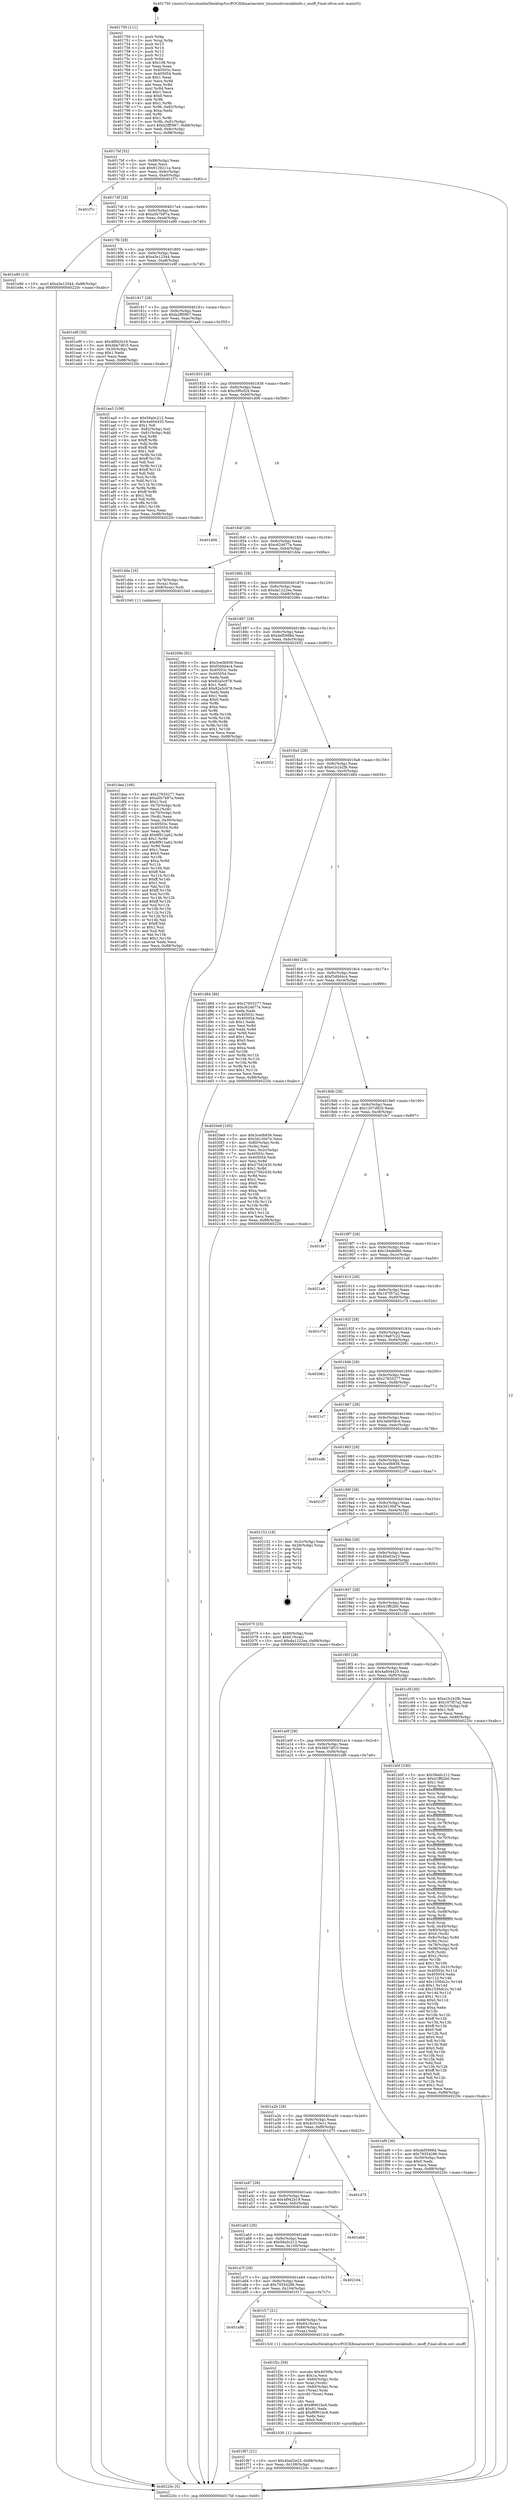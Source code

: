 digraph "0x401750" {
  label = "0x401750 (/mnt/c/Users/mathe/Desktop/tcc/POCII/binaries/extr_linuxtoolsvmslabinfo.c_onoff_Final-ollvm.out::main(0))"
  labelloc = "t"
  node[shape=record]

  Entry [label="",width=0.3,height=0.3,shape=circle,fillcolor=black,style=filled]
  "0x4017bf" [label="{
     0x4017bf [32]\l
     | [instrs]\l
     &nbsp;&nbsp;0x4017bf \<+6\>: mov -0x88(%rbp),%eax\l
     &nbsp;&nbsp;0x4017c5 \<+2\>: mov %eax,%ecx\l
     &nbsp;&nbsp;0x4017c7 \<+6\>: sub $0x9129211a,%ecx\l
     &nbsp;&nbsp;0x4017cd \<+6\>: mov %eax,-0x9c(%rbp)\l
     &nbsp;&nbsp;0x4017d3 \<+6\>: mov %ecx,-0xa0(%rbp)\l
     &nbsp;&nbsp;0x4017d9 \<+6\>: je 0000000000401f7c \<main+0x82c\>\l
  }"]
  "0x401f7c" [label="{
     0x401f7c\l
  }", style=dashed]
  "0x4017df" [label="{
     0x4017df [28]\l
     | [instrs]\l
     &nbsp;&nbsp;0x4017df \<+5\>: jmp 00000000004017e4 \<main+0x94\>\l
     &nbsp;&nbsp;0x4017e4 \<+6\>: mov -0x9c(%rbp),%eax\l
     &nbsp;&nbsp;0x4017ea \<+5\>: sub $0xa5b7b97a,%eax\l
     &nbsp;&nbsp;0x4017ef \<+6\>: mov %eax,-0xa4(%rbp)\l
     &nbsp;&nbsp;0x4017f5 \<+6\>: je 0000000000401e90 \<main+0x740\>\l
  }"]
  Exit [label="",width=0.3,height=0.3,shape=circle,fillcolor=black,style=filled,peripheries=2]
  "0x401e90" [label="{
     0x401e90 [15]\l
     | [instrs]\l
     &nbsp;&nbsp;0x401e90 \<+10\>: movl $0xa5e12544,-0x88(%rbp)\l
     &nbsp;&nbsp;0x401e9a \<+5\>: jmp 000000000040220c \<main+0xabc\>\l
  }"]
  "0x4017fb" [label="{
     0x4017fb [28]\l
     | [instrs]\l
     &nbsp;&nbsp;0x4017fb \<+5\>: jmp 0000000000401800 \<main+0xb0\>\l
     &nbsp;&nbsp;0x401800 \<+6\>: mov -0x9c(%rbp),%eax\l
     &nbsp;&nbsp;0x401806 \<+5\>: sub $0xa5e12544,%eax\l
     &nbsp;&nbsp;0x40180b \<+6\>: mov %eax,-0xa8(%rbp)\l
     &nbsp;&nbsp;0x401811 \<+6\>: je 0000000000401e9f \<main+0x74f\>\l
  }"]
  "0x401f67" [label="{
     0x401f67 [21]\l
     | [instrs]\l
     &nbsp;&nbsp;0x401f67 \<+10\>: movl $0x40a02e23,-0x88(%rbp)\l
     &nbsp;&nbsp;0x401f71 \<+6\>: mov %eax,-0x108(%rbp)\l
     &nbsp;&nbsp;0x401f77 \<+5\>: jmp 000000000040220c \<main+0xabc\>\l
  }"]
  "0x401e9f" [label="{
     0x401e9f [30]\l
     | [instrs]\l
     &nbsp;&nbsp;0x401e9f \<+5\>: mov $0x4f942b19,%eax\l
     &nbsp;&nbsp;0x401ea4 \<+5\>: mov $0x4bb7df10,%ecx\l
     &nbsp;&nbsp;0x401ea9 \<+3\>: mov -0x30(%rbp),%edx\l
     &nbsp;&nbsp;0x401eac \<+3\>: cmp $0x1,%edx\l
     &nbsp;&nbsp;0x401eaf \<+3\>: cmovl %ecx,%eax\l
     &nbsp;&nbsp;0x401eb2 \<+6\>: mov %eax,-0x88(%rbp)\l
     &nbsp;&nbsp;0x401eb8 \<+5\>: jmp 000000000040220c \<main+0xabc\>\l
  }"]
  "0x401817" [label="{
     0x401817 [28]\l
     | [instrs]\l
     &nbsp;&nbsp;0x401817 \<+5\>: jmp 000000000040181c \<main+0xcc\>\l
     &nbsp;&nbsp;0x40181c \<+6\>: mov -0x9c(%rbp),%eax\l
     &nbsp;&nbsp;0x401822 \<+5\>: sub $0xb2ff5967,%eax\l
     &nbsp;&nbsp;0x401827 \<+6\>: mov %eax,-0xac(%rbp)\l
     &nbsp;&nbsp;0x40182d \<+6\>: je 0000000000401aa5 \<main+0x355\>\l
  }"]
  "0x401f2c" [label="{
     0x401f2c [59]\l
     | [instrs]\l
     &nbsp;&nbsp;0x401f2c \<+10\>: movabs $0x4030fa,%rdi\l
     &nbsp;&nbsp;0x401f36 \<+5\>: mov $0x1a,%ecx\l
     &nbsp;&nbsp;0x401f3b \<+4\>: mov -0x60(%rbp),%rdx\l
     &nbsp;&nbsp;0x401f3f \<+3\>: mov %rax,(%rdx)\l
     &nbsp;&nbsp;0x401f42 \<+4\>: mov -0x60(%rbp),%rax\l
     &nbsp;&nbsp;0x401f46 \<+3\>: mov (%rax),%rax\l
     &nbsp;&nbsp;0x401f49 \<+3\>: movsbl (%rax),%eax\l
     &nbsp;&nbsp;0x401f4c \<+1\>: cltd\l
     &nbsp;&nbsp;0x401f4d \<+2\>: idiv %ecx\l
     &nbsp;&nbsp;0x401f4f \<+6\>: sub $0xf8901bc6,%edx\l
     &nbsp;&nbsp;0x401f55 \<+3\>: add $0x61,%edx\l
     &nbsp;&nbsp;0x401f58 \<+6\>: add $0xf8901bc6,%edx\l
     &nbsp;&nbsp;0x401f5e \<+2\>: mov %edx,%esi\l
     &nbsp;&nbsp;0x401f60 \<+2\>: mov $0x0,%al\l
     &nbsp;&nbsp;0x401f62 \<+5\>: call 0000000000401030 \<printf@plt\>\l
     | [calls]\l
     &nbsp;&nbsp;0x401030 \{1\} (unknown)\l
  }"]
  "0x401aa5" [label="{
     0x401aa5 [106]\l
     | [instrs]\l
     &nbsp;&nbsp;0x401aa5 \<+5\>: mov $0x58a0c212,%eax\l
     &nbsp;&nbsp;0x401aaa \<+5\>: mov $0x4a604420,%ecx\l
     &nbsp;&nbsp;0x401aaf \<+2\>: mov $0x1,%dl\l
     &nbsp;&nbsp;0x401ab1 \<+7\>: mov -0x82(%rbp),%sil\l
     &nbsp;&nbsp;0x401ab8 \<+7\>: mov -0x81(%rbp),%dil\l
     &nbsp;&nbsp;0x401abf \<+3\>: mov %sil,%r8b\l
     &nbsp;&nbsp;0x401ac2 \<+4\>: xor $0xff,%r8b\l
     &nbsp;&nbsp;0x401ac6 \<+3\>: mov %dil,%r9b\l
     &nbsp;&nbsp;0x401ac9 \<+4\>: xor $0xff,%r9b\l
     &nbsp;&nbsp;0x401acd \<+3\>: xor $0x1,%dl\l
     &nbsp;&nbsp;0x401ad0 \<+3\>: mov %r8b,%r10b\l
     &nbsp;&nbsp;0x401ad3 \<+4\>: and $0xff,%r10b\l
     &nbsp;&nbsp;0x401ad7 \<+3\>: and %dl,%sil\l
     &nbsp;&nbsp;0x401ada \<+3\>: mov %r9b,%r11b\l
     &nbsp;&nbsp;0x401add \<+4\>: and $0xff,%r11b\l
     &nbsp;&nbsp;0x401ae1 \<+3\>: and %dl,%dil\l
     &nbsp;&nbsp;0x401ae4 \<+3\>: or %sil,%r10b\l
     &nbsp;&nbsp;0x401ae7 \<+3\>: or %dil,%r11b\l
     &nbsp;&nbsp;0x401aea \<+3\>: xor %r11b,%r10b\l
     &nbsp;&nbsp;0x401aed \<+3\>: or %r9b,%r8b\l
     &nbsp;&nbsp;0x401af0 \<+4\>: xor $0xff,%r8b\l
     &nbsp;&nbsp;0x401af4 \<+3\>: or $0x1,%dl\l
     &nbsp;&nbsp;0x401af7 \<+3\>: and %dl,%r8b\l
     &nbsp;&nbsp;0x401afa \<+3\>: or %r8b,%r10b\l
     &nbsp;&nbsp;0x401afd \<+4\>: test $0x1,%r10b\l
     &nbsp;&nbsp;0x401b01 \<+3\>: cmovne %ecx,%eax\l
     &nbsp;&nbsp;0x401b04 \<+6\>: mov %eax,-0x88(%rbp)\l
     &nbsp;&nbsp;0x401b0a \<+5\>: jmp 000000000040220c \<main+0xabc\>\l
  }"]
  "0x401833" [label="{
     0x401833 [28]\l
     | [instrs]\l
     &nbsp;&nbsp;0x401833 \<+5\>: jmp 0000000000401838 \<main+0xe8\>\l
     &nbsp;&nbsp;0x401838 \<+6\>: mov -0x9c(%rbp),%eax\l
     &nbsp;&nbsp;0x40183e \<+5\>: sub $0xc0f0cf24,%eax\l
     &nbsp;&nbsp;0x401843 \<+6\>: mov %eax,-0xb0(%rbp)\l
     &nbsp;&nbsp;0x401849 \<+6\>: je 0000000000401d06 \<main+0x5b6\>\l
  }"]
  "0x40220c" [label="{
     0x40220c [5]\l
     | [instrs]\l
     &nbsp;&nbsp;0x40220c \<+5\>: jmp 00000000004017bf \<main+0x6f\>\l
  }"]
  "0x401750" [label="{
     0x401750 [111]\l
     | [instrs]\l
     &nbsp;&nbsp;0x401750 \<+1\>: push %rbp\l
     &nbsp;&nbsp;0x401751 \<+3\>: mov %rsp,%rbp\l
     &nbsp;&nbsp;0x401754 \<+2\>: push %r15\l
     &nbsp;&nbsp;0x401756 \<+2\>: push %r14\l
     &nbsp;&nbsp;0x401758 \<+2\>: push %r13\l
     &nbsp;&nbsp;0x40175a \<+2\>: push %r12\l
     &nbsp;&nbsp;0x40175c \<+1\>: push %rbx\l
     &nbsp;&nbsp;0x40175d \<+7\>: sub $0x108,%rsp\l
     &nbsp;&nbsp;0x401764 \<+2\>: xor %eax,%eax\l
     &nbsp;&nbsp;0x401766 \<+7\>: mov 0x40503c,%ecx\l
     &nbsp;&nbsp;0x40176d \<+7\>: mov 0x405054,%edx\l
     &nbsp;&nbsp;0x401774 \<+3\>: sub $0x1,%eax\l
     &nbsp;&nbsp;0x401777 \<+3\>: mov %ecx,%r8d\l
     &nbsp;&nbsp;0x40177a \<+3\>: add %eax,%r8d\l
     &nbsp;&nbsp;0x40177d \<+4\>: imul %r8d,%ecx\l
     &nbsp;&nbsp;0x401781 \<+3\>: and $0x1,%ecx\l
     &nbsp;&nbsp;0x401784 \<+3\>: cmp $0x0,%ecx\l
     &nbsp;&nbsp;0x401787 \<+4\>: sete %r9b\l
     &nbsp;&nbsp;0x40178b \<+4\>: and $0x1,%r9b\l
     &nbsp;&nbsp;0x40178f \<+7\>: mov %r9b,-0x82(%rbp)\l
     &nbsp;&nbsp;0x401796 \<+3\>: cmp $0xa,%edx\l
     &nbsp;&nbsp;0x401799 \<+4\>: setl %r9b\l
     &nbsp;&nbsp;0x40179d \<+4\>: and $0x1,%r9b\l
     &nbsp;&nbsp;0x4017a1 \<+7\>: mov %r9b,-0x81(%rbp)\l
     &nbsp;&nbsp;0x4017a8 \<+10\>: movl $0xb2ff5967,-0x88(%rbp)\l
     &nbsp;&nbsp;0x4017b2 \<+6\>: mov %edi,-0x8c(%rbp)\l
     &nbsp;&nbsp;0x4017b8 \<+7\>: mov %rsi,-0x98(%rbp)\l
  }"]
  "0x401a9b" [label="{
     0x401a9b\l
  }", style=dashed]
  "0x401d06" [label="{
     0x401d06\l
  }", style=dashed]
  "0x40184f" [label="{
     0x40184f [28]\l
     | [instrs]\l
     &nbsp;&nbsp;0x40184f \<+5\>: jmp 0000000000401854 \<main+0x104\>\l
     &nbsp;&nbsp;0x401854 \<+6\>: mov -0x9c(%rbp),%eax\l
     &nbsp;&nbsp;0x40185a \<+5\>: sub $0xc624677e,%eax\l
     &nbsp;&nbsp;0x40185f \<+6\>: mov %eax,-0xb4(%rbp)\l
     &nbsp;&nbsp;0x401865 \<+6\>: je 0000000000401dda \<main+0x68a\>\l
  }"]
  "0x401f17" [label="{
     0x401f17 [21]\l
     | [instrs]\l
     &nbsp;&nbsp;0x401f17 \<+4\>: mov -0x68(%rbp),%rax\l
     &nbsp;&nbsp;0x401f1b \<+6\>: movl $0x64,(%rax)\l
     &nbsp;&nbsp;0x401f21 \<+4\>: mov -0x68(%rbp),%rax\l
     &nbsp;&nbsp;0x401f25 \<+2\>: mov (%rax),%edi\l
     &nbsp;&nbsp;0x401f27 \<+5\>: call 00000000004013c0 \<onoff\>\l
     | [calls]\l
     &nbsp;&nbsp;0x4013c0 \{1\} (/mnt/c/Users/mathe/Desktop/tcc/POCII/binaries/extr_linuxtoolsvmslabinfo.c_onoff_Final-ollvm.out::onoff)\l
  }"]
  "0x401dda" [label="{
     0x401dda [16]\l
     | [instrs]\l
     &nbsp;&nbsp;0x401dda \<+4\>: mov -0x78(%rbp),%rax\l
     &nbsp;&nbsp;0x401dde \<+3\>: mov (%rax),%rax\l
     &nbsp;&nbsp;0x401de1 \<+4\>: mov 0x8(%rax),%rdi\l
     &nbsp;&nbsp;0x401de5 \<+5\>: call 0000000000401040 \<atoi@plt\>\l
     | [calls]\l
     &nbsp;&nbsp;0x401040 \{1\} (unknown)\l
  }"]
  "0x40186b" [label="{
     0x40186b [28]\l
     | [instrs]\l
     &nbsp;&nbsp;0x40186b \<+5\>: jmp 0000000000401870 \<main+0x120\>\l
     &nbsp;&nbsp;0x401870 \<+6\>: mov -0x9c(%rbp),%eax\l
     &nbsp;&nbsp;0x401876 \<+5\>: sub $0xda1222ea,%eax\l
     &nbsp;&nbsp;0x40187b \<+6\>: mov %eax,-0xb8(%rbp)\l
     &nbsp;&nbsp;0x401881 \<+6\>: je 000000000040208e \<main+0x93e\>\l
  }"]
  "0x401a7f" [label="{
     0x401a7f [28]\l
     | [instrs]\l
     &nbsp;&nbsp;0x401a7f \<+5\>: jmp 0000000000401a84 \<main+0x334\>\l
     &nbsp;&nbsp;0x401a84 \<+6\>: mov -0x9c(%rbp),%eax\l
     &nbsp;&nbsp;0x401a8a \<+5\>: sub $0x79354286,%eax\l
     &nbsp;&nbsp;0x401a8f \<+6\>: mov %eax,-0x104(%rbp)\l
     &nbsp;&nbsp;0x401a95 \<+6\>: je 0000000000401f17 \<main+0x7c7\>\l
  }"]
  "0x40208e" [label="{
     0x40208e [91]\l
     | [instrs]\l
     &nbsp;&nbsp;0x40208e \<+5\>: mov $0x3ce0b936,%eax\l
     &nbsp;&nbsp;0x402093 \<+5\>: mov $0xf3d0d4c4,%ecx\l
     &nbsp;&nbsp;0x402098 \<+7\>: mov 0x40503c,%edx\l
     &nbsp;&nbsp;0x40209f \<+7\>: mov 0x405054,%esi\l
     &nbsp;&nbsp;0x4020a6 \<+2\>: mov %edx,%edi\l
     &nbsp;&nbsp;0x4020a8 \<+6\>: sub $0x82a5c978,%edi\l
     &nbsp;&nbsp;0x4020ae \<+3\>: sub $0x1,%edi\l
     &nbsp;&nbsp;0x4020b1 \<+6\>: add $0x82a5c978,%edi\l
     &nbsp;&nbsp;0x4020b7 \<+3\>: imul %edi,%edx\l
     &nbsp;&nbsp;0x4020ba \<+3\>: and $0x1,%edx\l
     &nbsp;&nbsp;0x4020bd \<+3\>: cmp $0x0,%edx\l
     &nbsp;&nbsp;0x4020c0 \<+4\>: sete %r8b\l
     &nbsp;&nbsp;0x4020c4 \<+3\>: cmp $0xa,%esi\l
     &nbsp;&nbsp;0x4020c7 \<+4\>: setl %r9b\l
     &nbsp;&nbsp;0x4020cb \<+3\>: mov %r8b,%r10b\l
     &nbsp;&nbsp;0x4020ce \<+3\>: and %r9b,%r10b\l
     &nbsp;&nbsp;0x4020d1 \<+3\>: xor %r9b,%r8b\l
     &nbsp;&nbsp;0x4020d4 \<+3\>: or %r8b,%r10b\l
     &nbsp;&nbsp;0x4020d7 \<+4\>: test $0x1,%r10b\l
     &nbsp;&nbsp;0x4020db \<+3\>: cmovne %ecx,%eax\l
     &nbsp;&nbsp;0x4020de \<+6\>: mov %eax,-0x88(%rbp)\l
     &nbsp;&nbsp;0x4020e4 \<+5\>: jmp 000000000040220c \<main+0xabc\>\l
  }"]
  "0x401887" [label="{
     0x401887 [28]\l
     | [instrs]\l
     &nbsp;&nbsp;0x401887 \<+5\>: jmp 000000000040188c \<main+0x13c\>\l
     &nbsp;&nbsp;0x40188c \<+6\>: mov -0x9c(%rbp),%eax\l
     &nbsp;&nbsp;0x401892 \<+5\>: sub $0xdef5988d,%eax\l
     &nbsp;&nbsp;0x401897 \<+6\>: mov %eax,-0xbc(%rbp)\l
     &nbsp;&nbsp;0x40189d \<+6\>: je 0000000000402052 \<main+0x902\>\l
  }"]
  "0x402164" [label="{
     0x402164\l
  }", style=dashed]
  "0x402052" [label="{
     0x402052\l
  }", style=dashed]
  "0x4018a3" [label="{
     0x4018a3 [28]\l
     | [instrs]\l
     &nbsp;&nbsp;0x4018a3 \<+5\>: jmp 00000000004018a8 \<main+0x158\>\l
     &nbsp;&nbsp;0x4018a8 \<+6\>: mov -0x9c(%rbp),%eax\l
     &nbsp;&nbsp;0x4018ae \<+5\>: sub $0xe1b1b2fb,%eax\l
     &nbsp;&nbsp;0x4018b3 \<+6\>: mov %eax,-0xc0(%rbp)\l
     &nbsp;&nbsp;0x4018b9 \<+6\>: je 0000000000401d84 \<main+0x634\>\l
  }"]
  "0x401a63" [label="{
     0x401a63 [28]\l
     | [instrs]\l
     &nbsp;&nbsp;0x401a63 \<+5\>: jmp 0000000000401a68 \<main+0x318\>\l
     &nbsp;&nbsp;0x401a68 \<+6\>: mov -0x9c(%rbp),%eax\l
     &nbsp;&nbsp;0x401a6e \<+5\>: sub $0x58a0c212,%eax\l
     &nbsp;&nbsp;0x401a73 \<+6\>: mov %eax,-0x100(%rbp)\l
     &nbsp;&nbsp;0x401a79 \<+6\>: je 0000000000402164 \<main+0xa14\>\l
  }"]
  "0x401d84" [label="{
     0x401d84 [86]\l
     | [instrs]\l
     &nbsp;&nbsp;0x401d84 \<+5\>: mov $0x27655277,%eax\l
     &nbsp;&nbsp;0x401d89 \<+5\>: mov $0xc624677e,%ecx\l
     &nbsp;&nbsp;0x401d8e \<+2\>: xor %edx,%edx\l
     &nbsp;&nbsp;0x401d90 \<+7\>: mov 0x40503c,%esi\l
     &nbsp;&nbsp;0x401d97 \<+7\>: mov 0x405054,%edi\l
     &nbsp;&nbsp;0x401d9e \<+3\>: sub $0x1,%edx\l
     &nbsp;&nbsp;0x401da1 \<+3\>: mov %esi,%r8d\l
     &nbsp;&nbsp;0x401da4 \<+3\>: add %edx,%r8d\l
     &nbsp;&nbsp;0x401da7 \<+4\>: imul %r8d,%esi\l
     &nbsp;&nbsp;0x401dab \<+3\>: and $0x1,%esi\l
     &nbsp;&nbsp;0x401dae \<+3\>: cmp $0x0,%esi\l
     &nbsp;&nbsp;0x401db1 \<+4\>: sete %r9b\l
     &nbsp;&nbsp;0x401db5 \<+3\>: cmp $0xa,%edi\l
     &nbsp;&nbsp;0x401db8 \<+4\>: setl %r10b\l
     &nbsp;&nbsp;0x401dbc \<+3\>: mov %r9b,%r11b\l
     &nbsp;&nbsp;0x401dbf \<+3\>: and %r10b,%r11b\l
     &nbsp;&nbsp;0x401dc2 \<+3\>: xor %r10b,%r9b\l
     &nbsp;&nbsp;0x401dc5 \<+3\>: or %r9b,%r11b\l
     &nbsp;&nbsp;0x401dc8 \<+4\>: test $0x1,%r11b\l
     &nbsp;&nbsp;0x401dcc \<+3\>: cmovne %ecx,%eax\l
     &nbsp;&nbsp;0x401dcf \<+6\>: mov %eax,-0x88(%rbp)\l
     &nbsp;&nbsp;0x401dd5 \<+5\>: jmp 000000000040220c \<main+0xabc\>\l
  }"]
  "0x4018bf" [label="{
     0x4018bf [28]\l
     | [instrs]\l
     &nbsp;&nbsp;0x4018bf \<+5\>: jmp 00000000004018c4 \<main+0x174\>\l
     &nbsp;&nbsp;0x4018c4 \<+6\>: mov -0x9c(%rbp),%eax\l
     &nbsp;&nbsp;0x4018ca \<+5\>: sub $0xf3d0d4c4,%eax\l
     &nbsp;&nbsp;0x4018cf \<+6\>: mov %eax,-0xc4(%rbp)\l
     &nbsp;&nbsp;0x4018d5 \<+6\>: je 00000000004020e9 \<main+0x999\>\l
  }"]
  "0x401ebd" [label="{
     0x401ebd\l
  }", style=dashed]
  "0x4020e9" [label="{
     0x4020e9 [105]\l
     | [instrs]\l
     &nbsp;&nbsp;0x4020e9 \<+5\>: mov $0x3ce0b936,%eax\l
     &nbsp;&nbsp;0x4020ee \<+5\>: mov $0x3d130d7e,%ecx\l
     &nbsp;&nbsp;0x4020f3 \<+4\>: mov -0x80(%rbp),%rdx\l
     &nbsp;&nbsp;0x4020f7 \<+2\>: mov (%rdx),%esi\l
     &nbsp;&nbsp;0x4020f9 \<+3\>: mov %esi,-0x2c(%rbp)\l
     &nbsp;&nbsp;0x4020fc \<+7\>: mov 0x40503c,%esi\l
     &nbsp;&nbsp;0x402103 \<+7\>: mov 0x405054,%edi\l
     &nbsp;&nbsp;0x40210a \<+3\>: mov %esi,%r8d\l
     &nbsp;&nbsp;0x40210d \<+7\>: add $0x27562430,%r8d\l
     &nbsp;&nbsp;0x402114 \<+4\>: sub $0x1,%r8d\l
     &nbsp;&nbsp;0x402118 \<+7\>: sub $0x27562430,%r8d\l
     &nbsp;&nbsp;0x40211f \<+4\>: imul %r8d,%esi\l
     &nbsp;&nbsp;0x402123 \<+3\>: and $0x1,%esi\l
     &nbsp;&nbsp;0x402126 \<+3\>: cmp $0x0,%esi\l
     &nbsp;&nbsp;0x402129 \<+4\>: sete %r9b\l
     &nbsp;&nbsp;0x40212d \<+3\>: cmp $0xa,%edi\l
     &nbsp;&nbsp;0x402130 \<+4\>: setl %r10b\l
     &nbsp;&nbsp;0x402134 \<+3\>: mov %r9b,%r11b\l
     &nbsp;&nbsp;0x402137 \<+3\>: and %r10b,%r11b\l
     &nbsp;&nbsp;0x40213a \<+3\>: xor %r10b,%r9b\l
     &nbsp;&nbsp;0x40213d \<+3\>: or %r9b,%r11b\l
     &nbsp;&nbsp;0x402140 \<+4\>: test $0x1,%r11b\l
     &nbsp;&nbsp;0x402144 \<+3\>: cmovne %ecx,%eax\l
     &nbsp;&nbsp;0x402147 \<+6\>: mov %eax,-0x88(%rbp)\l
     &nbsp;&nbsp;0x40214d \<+5\>: jmp 000000000040220c \<main+0xabc\>\l
  }"]
  "0x4018db" [label="{
     0x4018db [28]\l
     | [instrs]\l
     &nbsp;&nbsp;0x4018db \<+5\>: jmp 00000000004018e0 \<main+0x190\>\l
     &nbsp;&nbsp;0x4018e0 \<+6\>: mov -0x9c(%rbp),%eax\l
     &nbsp;&nbsp;0x4018e6 \<+5\>: sub $0x1207d920,%eax\l
     &nbsp;&nbsp;0x4018eb \<+6\>: mov %eax,-0xc8(%rbp)\l
     &nbsp;&nbsp;0x4018f1 \<+6\>: je 0000000000401fe7 \<main+0x897\>\l
  }"]
  "0x401a47" [label="{
     0x401a47 [28]\l
     | [instrs]\l
     &nbsp;&nbsp;0x401a47 \<+5\>: jmp 0000000000401a4c \<main+0x2fc\>\l
     &nbsp;&nbsp;0x401a4c \<+6\>: mov -0x9c(%rbp),%eax\l
     &nbsp;&nbsp;0x401a52 \<+5\>: sub $0x4f942b19,%eax\l
     &nbsp;&nbsp;0x401a57 \<+6\>: mov %eax,-0xfc(%rbp)\l
     &nbsp;&nbsp;0x401a5d \<+6\>: je 0000000000401ebd \<main+0x76d\>\l
  }"]
  "0x401fe7" [label="{
     0x401fe7\l
  }", style=dashed]
  "0x4018f7" [label="{
     0x4018f7 [28]\l
     | [instrs]\l
     &nbsp;&nbsp;0x4018f7 \<+5\>: jmp 00000000004018fc \<main+0x1ac\>\l
     &nbsp;&nbsp;0x4018fc \<+6\>: mov -0x9c(%rbp),%eax\l
     &nbsp;&nbsp;0x401902 \<+5\>: sub $0x164ded80,%eax\l
     &nbsp;&nbsp;0x401907 \<+6\>: mov %eax,-0xcc(%rbp)\l
     &nbsp;&nbsp;0x40190d \<+6\>: je 00000000004021a9 \<main+0xa59\>\l
  }"]
  "0x401d75" [label="{
     0x401d75\l
  }", style=dashed]
  "0x4021a9" [label="{
     0x4021a9\l
  }", style=dashed]
  "0x401913" [label="{
     0x401913 [28]\l
     | [instrs]\l
     &nbsp;&nbsp;0x401913 \<+5\>: jmp 0000000000401918 \<main+0x1c8\>\l
     &nbsp;&nbsp;0x401918 \<+6\>: mov -0x9c(%rbp),%eax\l
     &nbsp;&nbsp;0x40191e \<+5\>: sub $0x167f57a2,%eax\l
     &nbsp;&nbsp;0x401923 \<+6\>: mov %eax,-0xd0(%rbp)\l
     &nbsp;&nbsp;0x401929 \<+6\>: je 0000000000401c7d \<main+0x52d\>\l
  }"]
  "0x401a2b" [label="{
     0x401a2b [28]\l
     | [instrs]\l
     &nbsp;&nbsp;0x401a2b \<+5\>: jmp 0000000000401a30 \<main+0x2e0\>\l
     &nbsp;&nbsp;0x401a30 \<+6\>: mov -0x9c(%rbp),%eax\l
     &nbsp;&nbsp;0x401a36 \<+5\>: sub $0x4c010e1c,%eax\l
     &nbsp;&nbsp;0x401a3b \<+6\>: mov %eax,-0xf8(%rbp)\l
     &nbsp;&nbsp;0x401a41 \<+6\>: je 0000000000401d75 \<main+0x625\>\l
  }"]
  "0x401c7d" [label="{
     0x401c7d\l
  }", style=dashed]
  "0x40192f" [label="{
     0x40192f [28]\l
     | [instrs]\l
     &nbsp;&nbsp;0x40192f \<+5\>: jmp 0000000000401934 \<main+0x1e4\>\l
     &nbsp;&nbsp;0x401934 \<+6\>: mov -0x9c(%rbp),%eax\l
     &nbsp;&nbsp;0x40193a \<+5\>: sub $0x19a87c22,%eax\l
     &nbsp;&nbsp;0x40193f \<+6\>: mov %eax,-0xd4(%rbp)\l
     &nbsp;&nbsp;0x401945 \<+6\>: je 0000000000402061 \<main+0x911\>\l
  }"]
  "0x401ef9" [label="{
     0x401ef9 [30]\l
     | [instrs]\l
     &nbsp;&nbsp;0x401ef9 \<+5\>: mov $0xdef5988d,%eax\l
     &nbsp;&nbsp;0x401efe \<+5\>: mov $0x79354286,%ecx\l
     &nbsp;&nbsp;0x401f03 \<+3\>: mov -0x30(%rbp),%edx\l
     &nbsp;&nbsp;0x401f06 \<+3\>: cmp $0x0,%edx\l
     &nbsp;&nbsp;0x401f09 \<+3\>: cmove %ecx,%eax\l
     &nbsp;&nbsp;0x401f0c \<+6\>: mov %eax,-0x88(%rbp)\l
     &nbsp;&nbsp;0x401f12 \<+5\>: jmp 000000000040220c \<main+0xabc\>\l
  }"]
  "0x402061" [label="{
     0x402061\l
  }", style=dashed]
  "0x40194b" [label="{
     0x40194b [28]\l
     | [instrs]\l
     &nbsp;&nbsp;0x40194b \<+5\>: jmp 0000000000401950 \<main+0x200\>\l
     &nbsp;&nbsp;0x401950 \<+6\>: mov -0x9c(%rbp),%eax\l
     &nbsp;&nbsp;0x401956 \<+5\>: sub $0x27655277,%eax\l
     &nbsp;&nbsp;0x40195b \<+6\>: mov %eax,-0xd8(%rbp)\l
     &nbsp;&nbsp;0x401961 \<+6\>: je 00000000004021c7 \<main+0xa77\>\l
  }"]
  "0x401dea" [label="{
     0x401dea [166]\l
     | [instrs]\l
     &nbsp;&nbsp;0x401dea \<+5\>: mov $0x27655277,%ecx\l
     &nbsp;&nbsp;0x401def \<+5\>: mov $0xa5b7b97a,%edx\l
     &nbsp;&nbsp;0x401df4 \<+3\>: mov $0x1,%sil\l
     &nbsp;&nbsp;0x401df7 \<+4\>: mov -0x70(%rbp),%rdi\l
     &nbsp;&nbsp;0x401dfb \<+2\>: mov %eax,(%rdi)\l
     &nbsp;&nbsp;0x401dfd \<+4\>: mov -0x70(%rbp),%rdi\l
     &nbsp;&nbsp;0x401e01 \<+2\>: mov (%rdi),%eax\l
     &nbsp;&nbsp;0x401e03 \<+3\>: mov %eax,-0x30(%rbp)\l
     &nbsp;&nbsp;0x401e06 \<+7\>: mov 0x40503c,%eax\l
     &nbsp;&nbsp;0x401e0d \<+8\>: mov 0x405054,%r8d\l
     &nbsp;&nbsp;0x401e15 \<+3\>: mov %eax,%r9d\l
     &nbsp;&nbsp;0x401e18 \<+7\>: add $0x8f912a62,%r9d\l
     &nbsp;&nbsp;0x401e1f \<+4\>: sub $0x1,%r9d\l
     &nbsp;&nbsp;0x401e23 \<+7\>: sub $0x8f912a62,%r9d\l
     &nbsp;&nbsp;0x401e2a \<+4\>: imul %r9d,%eax\l
     &nbsp;&nbsp;0x401e2e \<+3\>: and $0x1,%eax\l
     &nbsp;&nbsp;0x401e31 \<+3\>: cmp $0x0,%eax\l
     &nbsp;&nbsp;0x401e34 \<+4\>: sete %r10b\l
     &nbsp;&nbsp;0x401e38 \<+4\>: cmp $0xa,%r8d\l
     &nbsp;&nbsp;0x401e3c \<+4\>: setl %r11b\l
     &nbsp;&nbsp;0x401e40 \<+3\>: mov %r10b,%bl\l
     &nbsp;&nbsp;0x401e43 \<+3\>: xor $0xff,%bl\l
     &nbsp;&nbsp;0x401e46 \<+3\>: mov %r11b,%r14b\l
     &nbsp;&nbsp;0x401e49 \<+4\>: xor $0xff,%r14b\l
     &nbsp;&nbsp;0x401e4d \<+4\>: xor $0x1,%sil\l
     &nbsp;&nbsp;0x401e51 \<+3\>: mov %bl,%r15b\l
     &nbsp;&nbsp;0x401e54 \<+4\>: and $0xff,%r15b\l
     &nbsp;&nbsp;0x401e58 \<+3\>: and %sil,%r10b\l
     &nbsp;&nbsp;0x401e5b \<+3\>: mov %r14b,%r12b\l
     &nbsp;&nbsp;0x401e5e \<+4\>: and $0xff,%r12b\l
     &nbsp;&nbsp;0x401e62 \<+3\>: and %sil,%r11b\l
     &nbsp;&nbsp;0x401e65 \<+3\>: or %r10b,%r15b\l
     &nbsp;&nbsp;0x401e68 \<+3\>: or %r11b,%r12b\l
     &nbsp;&nbsp;0x401e6b \<+3\>: xor %r12b,%r15b\l
     &nbsp;&nbsp;0x401e6e \<+3\>: or %r14b,%bl\l
     &nbsp;&nbsp;0x401e71 \<+3\>: xor $0xff,%bl\l
     &nbsp;&nbsp;0x401e74 \<+4\>: or $0x1,%sil\l
     &nbsp;&nbsp;0x401e78 \<+3\>: and %sil,%bl\l
     &nbsp;&nbsp;0x401e7b \<+3\>: or %bl,%r15b\l
     &nbsp;&nbsp;0x401e7e \<+4\>: test $0x1,%r15b\l
     &nbsp;&nbsp;0x401e82 \<+3\>: cmovne %edx,%ecx\l
     &nbsp;&nbsp;0x401e85 \<+6\>: mov %ecx,-0x88(%rbp)\l
     &nbsp;&nbsp;0x401e8b \<+5\>: jmp 000000000040220c \<main+0xabc\>\l
  }"]
  "0x4021c7" [label="{
     0x4021c7\l
  }", style=dashed]
  "0x401967" [label="{
     0x401967 [28]\l
     | [instrs]\l
     &nbsp;&nbsp;0x401967 \<+5\>: jmp 000000000040196c \<main+0x21c\>\l
     &nbsp;&nbsp;0x40196c \<+6\>: mov -0x9c(%rbp),%eax\l
     &nbsp;&nbsp;0x401972 \<+5\>: sub $0x3a6658cd,%eax\l
     &nbsp;&nbsp;0x401977 \<+6\>: mov %eax,-0xdc(%rbp)\l
     &nbsp;&nbsp;0x40197d \<+6\>: je 0000000000401edb \<main+0x78b\>\l
  }"]
  "0x401a0f" [label="{
     0x401a0f [28]\l
     | [instrs]\l
     &nbsp;&nbsp;0x401a0f \<+5\>: jmp 0000000000401a14 \<main+0x2c4\>\l
     &nbsp;&nbsp;0x401a14 \<+6\>: mov -0x9c(%rbp),%eax\l
     &nbsp;&nbsp;0x401a1a \<+5\>: sub $0x4bb7df10,%eax\l
     &nbsp;&nbsp;0x401a1f \<+6\>: mov %eax,-0xf4(%rbp)\l
     &nbsp;&nbsp;0x401a25 \<+6\>: je 0000000000401ef9 \<main+0x7a9\>\l
  }"]
  "0x401edb" [label="{
     0x401edb\l
  }", style=dashed]
  "0x401983" [label="{
     0x401983 [28]\l
     | [instrs]\l
     &nbsp;&nbsp;0x401983 \<+5\>: jmp 0000000000401988 \<main+0x238\>\l
     &nbsp;&nbsp;0x401988 \<+6\>: mov -0x9c(%rbp),%eax\l
     &nbsp;&nbsp;0x40198e \<+5\>: sub $0x3ce0b936,%eax\l
     &nbsp;&nbsp;0x401993 \<+6\>: mov %eax,-0xe0(%rbp)\l
     &nbsp;&nbsp;0x401999 \<+6\>: je 00000000004021f7 \<main+0xaa7\>\l
  }"]
  "0x401b0f" [label="{
     0x401b0f [336]\l
     | [instrs]\l
     &nbsp;&nbsp;0x401b0f \<+5\>: mov $0x58a0c212,%eax\l
     &nbsp;&nbsp;0x401b14 \<+5\>: mov $0x41ff62b0,%ecx\l
     &nbsp;&nbsp;0x401b19 \<+2\>: mov $0x1,%dl\l
     &nbsp;&nbsp;0x401b1b \<+3\>: mov %rsp,%rsi\l
     &nbsp;&nbsp;0x401b1e \<+4\>: add $0xfffffffffffffff0,%rsi\l
     &nbsp;&nbsp;0x401b22 \<+3\>: mov %rsi,%rsp\l
     &nbsp;&nbsp;0x401b25 \<+4\>: mov %rsi,-0x80(%rbp)\l
     &nbsp;&nbsp;0x401b29 \<+3\>: mov %rsp,%rsi\l
     &nbsp;&nbsp;0x401b2c \<+4\>: add $0xfffffffffffffff0,%rsi\l
     &nbsp;&nbsp;0x401b30 \<+3\>: mov %rsi,%rsp\l
     &nbsp;&nbsp;0x401b33 \<+3\>: mov %rsp,%rdi\l
     &nbsp;&nbsp;0x401b36 \<+4\>: add $0xfffffffffffffff0,%rdi\l
     &nbsp;&nbsp;0x401b3a \<+3\>: mov %rdi,%rsp\l
     &nbsp;&nbsp;0x401b3d \<+4\>: mov %rdi,-0x78(%rbp)\l
     &nbsp;&nbsp;0x401b41 \<+3\>: mov %rsp,%rdi\l
     &nbsp;&nbsp;0x401b44 \<+4\>: add $0xfffffffffffffff0,%rdi\l
     &nbsp;&nbsp;0x401b48 \<+3\>: mov %rdi,%rsp\l
     &nbsp;&nbsp;0x401b4b \<+4\>: mov %rdi,-0x70(%rbp)\l
     &nbsp;&nbsp;0x401b4f \<+3\>: mov %rsp,%rdi\l
     &nbsp;&nbsp;0x401b52 \<+4\>: add $0xfffffffffffffff0,%rdi\l
     &nbsp;&nbsp;0x401b56 \<+3\>: mov %rdi,%rsp\l
     &nbsp;&nbsp;0x401b59 \<+4\>: mov %rdi,-0x68(%rbp)\l
     &nbsp;&nbsp;0x401b5d \<+3\>: mov %rsp,%rdi\l
     &nbsp;&nbsp;0x401b60 \<+4\>: add $0xfffffffffffffff0,%rdi\l
     &nbsp;&nbsp;0x401b64 \<+3\>: mov %rdi,%rsp\l
     &nbsp;&nbsp;0x401b67 \<+4\>: mov %rdi,-0x60(%rbp)\l
     &nbsp;&nbsp;0x401b6b \<+3\>: mov %rsp,%rdi\l
     &nbsp;&nbsp;0x401b6e \<+4\>: add $0xfffffffffffffff0,%rdi\l
     &nbsp;&nbsp;0x401b72 \<+3\>: mov %rdi,%rsp\l
     &nbsp;&nbsp;0x401b75 \<+4\>: mov %rdi,-0x58(%rbp)\l
     &nbsp;&nbsp;0x401b79 \<+3\>: mov %rsp,%rdi\l
     &nbsp;&nbsp;0x401b7c \<+4\>: add $0xfffffffffffffff0,%rdi\l
     &nbsp;&nbsp;0x401b80 \<+3\>: mov %rdi,%rsp\l
     &nbsp;&nbsp;0x401b83 \<+4\>: mov %rdi,-0x50(%rbp)\l
     &nbsp;&nbsp;0x401b87 \<+3\>: mov %rsp,%rdi\l
     &nbsp;&nbsp;0x401b8a \<+4\>: add $0xfffffffffffffff0,%rdi\l
     &nbsp;&nbsp;0x401b8e \<+3\>: mov %rdi,%rsp\l
     &nbsp;&nbsp;0x401b91 \<+4\>: mov %rdi,-0x48(%rbp)\l
     &nbsp;&nbsp;0x401b95 \<+3\>: mov %rsp,%rdi\l
     &nbsp;&nbsp;0x401b98 \<+4\>: add $0xfffffffffffffff0,%rdi\l
     &nbsp;&nbsp;0x401b9c \<+3\>: mov %rdi,%rsp\l
     &nbsp;&nbsp;0x401b9f \<+4\>: mov %rdi,-0x40(%rbp)\l
     &nbsp;&nbsp;0x401ba3 \<+4\>: mov -0x80(%rbp),%rdi\l
     &nbsp;&nbsp;0x401ba7 \<+6\>: movl $0x0,(%rdi)\l
     &nbsp;&nbsp;0x401bad \<+7\>: mov -0x8c(%rbp),%r8d\l
     &nbsp;&nbsp;0x401bb4 \<+3\>: mov %r8d,(%rsi)\l
     &nbsp;&nbsp;0x401bb7 \<+4\>: mov -0x78(%rbp),%rdi\l
     &nbsp;&nbsp;0x401bbb \<+7\>: mov -0x98(%rbp),%r9\l
     &nbsp;&nbsp;0x401bc2 \<+3\>: mov %r9,(%rdi)\l
     &nbsp;&nbsp;0x401bc5 \<+3\>: cmpl $0x2,(%rsi)\l
     &nbsp;&nbsp;0x401bc8 \<+4\>: setne %r10b\l
     &nbsp;&nbsp;0x401bcc \<+4\>: and $0x1,%r10b\l
     &nbsp;&nbsp;0x401bd0 \<+4\>: mov %r10b,-0x31(%rbp)\l
     &nbsp;&nbsp;0x401bd4 \<+8\>: mov 0x40503c,%r11d\l
     &nbsp;&nbsp;0x401bdc \<+7\>: mov 0x405054,%ebx\l
     &nbsp;&nbsp;0x401be3 \<+3\>: mov %r11d,%r14d\l
     &nbsp;&nbsp;0x401be6 \<+7\>: add $0x1556dc2c,%r14d\l
     &nbsp;&nbsp;0x401bed \<+4\>: sub $0x1,%r14d\l
     &nbsp;&nbsp;0x401bf1 \<+7\>: sub $0x1556dc2c,%r14d\l
     &nbsp;&nbsp;0x401bf8 \<+4\>: imul %r14d,%r11d\l
     &nbsp;&nbsp;0x401bfc \<+4\>: and $0x1,%r11d\l
     &nbsp;&nbsp;0x401c00 \<+4\>: cmp $0x0,%r11d\l
     &nbsp;&nbsp;0x401c04 \<+4\>: sete %r10b\l
     &nbsp;&nbsp;0x401c08 \<+3\>: cmp $0xa,%ebx\l
     &nbsp;&nbsp;0x401c0b \<+4\>: setl %r15b\l
     &nbsp;&nbsp;0x401c0f \<+3\>: mov %r10b,%r12b\l
     &nbsp;&nbsp;0x401c12 \<+4\>: xor $0xff,%r12b\l
     &nbsp;&nbsp;0x401c16 \<+3\>: mov %r15b,%r13b\l
     &nbsp;&nbsp;0x401c19 \<+4\>: xor $0xff,%r13b\l
     &nbsp;&nbsp;0x401c1d \<+3\>: xor $0x0,%dl\l
     &nbsp;&nbsp;0x401c20 \<+3\>: mov %r12b,%sil\l
     &nbsp;&nbsp;0x401c23 \<+4\>: and $0x0,%sil\l
     &nbsp;&nbsp;0x401c27 \<+3\>: and %dl,%r10b\l
     &nbsp;&nbsp;0x401c2a \<+3\>: mov %r13b,%dil\l
     &nbsp;&nbsp;0x401c2d \<+4\>: and $0x0,%dil\l
     &nbsp;&nbsp;0x401c31 \<+3\>: and %dl,%r15b\l
     &nbsp;&nbsp;0x401c34 \<+3\>: or %r10b,%sil\l
     &nbsp;&nbsp;0x401c37 \<+3\>: or %r15b,%dil\l
     &nbsp;&nbsp;0x401c3a \<+3\>: xor %dil,%sil\l
     &nbsp;&nbsp;0x401c3d \<+3\>: or %r13b,%r12b\l
     &nbsp;&nbsp;0x401c40 \<+4\>: xor $0xff,%r12b\l
     &nbsp;&nbsp;0x401c44 \<+3\>: or $0x0,%dl\l
     &nbsp;&nbsp;0x401c47 \<+3\>: and %dl,%r12b\l
     &nbsp;&nbsp;0x401c4a \<+3\>: or %r12b,%sil\l
     &nbsp;&nbsp;0x401c4d \<+4\>: test $0x1,%sil\l
     &nbsp;&nbsp;0x401c51 \<+3\>: cmovne %ecx,%eax\l
     &nbsp;&nbsp;0x401c54 \<+6\>: mov %eax,-0x88(%rbp)\l
     &nbsp;&nbsp;0x401c5a \<+5\>: jmp 000000000040220c \<main+0xabc\>\l
  }"]
  "0x4021f7" [label="{
     0x4021f7\l
  }", style=dashed]
  "0x40199f" [label="{
     0x40199f [28]\l
     | [instrs]\l
     &nbsp;&nbsp;0x40199f \<+5\>: jmp 00000000004019a4 \<main+0x254\>\l
     &nbsp;&nbsp;0x4019a4 \<+6\>: mov -0x9c(%rbp),%eax\l
     &nbsp;&nbsp;0x4019aa \<+5\>: sub $0x3d130d7e,%eax\l
     &nbsp;&nbsp;0x4019af \<+6\>: mov %eax,-0xe4(%rbp)\l
     &nbsp;&nbsp;0x4019b5 \<+6\>: je 0000000000402152 \<main+0xa02\>\l
  }"]
  "0x4019f3" [label="{
     0x4019f3 [28]\l
     | [instrs]\l
     &nbsp;&nbsp;0x4019f3 \<+5\>: jmp 00000000004019f8 \<main+0x2a8\>\l
     &nbsp;&nbsp;0x4019f8 \<+6\>: mov -0x9c(%rbp),%eax\l
     &nbsp;&nbsp;0x4019fe \<+5\>: sub $0x4a604420,%eax\l
     &nbsp;&nbsp;0x401a03 \<+6\>: mov %eax,-0xf0(%rbp)\l
     &nbsp;&nbsp;0x401a09 \<+6\>: je 0000000000401b0f \<main+0x3bf\>\l
  }"]
  "0x402152" [label="{
     0x402152 [18]\l
     | [instrs]\l
     &nbsp;&nbsp;0x402152 \<+3\>: mov -0x2c(%rbp),%eax\l
     &nbsp;&nbsp;0x402155 \<+4\>: lea -0x28(%rbp),%rsp\l
     &nbsp;&nbsp;0x402159 \<+1\>: pop %rbx\l
     &nbsp;&nbsp;0x40215a \<+2\>: pop %r12\l
     &nbsp;&nbsp;0x40215c \<+2\>: pop %r13\l
     &nbsp;&nbsp;0x40215e \<+2\>: pop %r14\l
     &nbsp;&nbsp;0x402160 \<+2\>: pop %r15\l
     &nbsp;&nbsp;0x402162 \<+1\>: pop %rbp\l
     &nbsp;&nbsp;0x402163 \<+1\>: ret\l
  }"]
  "0x4019bb" [label="{
     0x4019bb [28]\l
     | [instrs]\l
     &nbsp;&nbsp;0x4019bb \<+5\>: jmp 00000000004019c0 \<main+0x270\>\l
     &nbsp;&nbsp;0x4019c0 \<+6\>: mov -0x9c(%rbp),%eax\l
     &nbsp;&nbsp;0x4019c6 \<+5\>: sub $0x40a02e23,%eax\l
     &nbsp;&nbsp;0x4019cb \<+6\>: mov %eax,-0xe8(%rbp)\l
     &nbsp;&nbsp;0x4019d1 \<+6\>: je 0000000000402075 \<main+0x925\>\l
  }"]
  "0x401c5f" [label="{
     0x401c5f [30]\l
     | [instrs]\l
     &nbsp;&nbsp;0x401c5f \<+5\>: mov $0xe1b1b2fb,%eax\l
     &nbsp;&nbsp;0x401c64 \<+5\>: mov $0x167f57a2,%ecx\l
     &nbsp;&nbsp;0x401c69 \<+3\>: mov -0x31(%rbp),%dl\l
     &nbsp;&nbsp;0x401c6c \<+3\>: test $0x1,%dl\l
     &nbsp;&nbsp;0x401c6f \<+3\>: cmovne %ecx,%eax\l
     &nbsp;&nbsp;0x401c72 \<+6\>: mov %eax,-0x88(%rbp)\l
     &nbsp;&nbsp;0x401c78 \<+5\>: jmp 000000000040220c \<main+0xabc\>\l
  }"]
  "0x402075" [label="{
     0x402075 [25]\l
     | [instrs]\l
     &nbsp;&nbsp;0x402075 \<+4\>: mov -0x80(%rbp),%rax\l
     &nbsp;&nbsp;0x402079 \<+6\>: movl $0x0,(%rax)\l
     &nbsp;&nbsp;0x40207f \<+10\>: movl $0xda1222ea,-0x88(%rbp)\l
     &nbsp;&nbsp;0x402089 \<+5\>: jmp 000000000040220c \<main+0xabc\>\l
  }"]
  "0x4019d7" [label="{
     0x4019d7 [28]\l
     | [instrs]\l
     &nbsp;&nbsp;0x4019d7 \<+5\>: jmp 00000000004019dc \<main+0x28c\>\l
     &nbsp;&nbsp;0x4019dc \<+6\>: mov -0x9c(%rbp),%eax\l
     &nbsp;&nbsp;0x4019e2 \<+5\>: sub $0x41ff62b0,%eax\l
     &nbsp;&nbsp;0x4019e7 \<+6\>: mov %eax,-0xec(%rbp)\l
     &nbsp;&nbsp;0x4019ed \<+6\>: je 0000000000401c5f \<main+0x50f\>\l
  }"]
  Entry -> "0x401750" [label=" 1"]
  "0x4017bf" -> "0x401f7c" [label=" 0"]
  "0x4017bf" -> "0x4017df" [label=" 13"]
  "0x402152" -> Exit [label=" 1"]
  "0x4017df" -> "0x401e90" [label=" 1"]
  "0x4017df" -> "0x4017fb" [label=" 12"]
  "0x4020e9" -> "0x40220c" [label=" 1"]
  "0x4017fb" -> "0x401e9f" [label=" 1"]
  "0x4017fb" -> "0x401817" [label=" 11"]
  "0x40208e" -> "0x40220c" [label=" 1"]
  "0x401817" -> "0x401aa5" [label=" 1"]
  "0x401817" -> "0x401833" [label=" 10"]
  "0x401aa5" -> "0x40220c" [label=" 1"]
  "0x401750" -> "0x4017bf" [label=" 1"]
  "0x40220c" -> "0x4017bf" [label=" 12"]
  "0x402075" -> "0x40220c" [label=" 1"]
  "0x401833" -> "0x401d06" [label=" 0"]
  "0x401833" -> "0x40184f" [label=" 10"]
  "0x401f67" -> "0x40220c" [label=" 1"]
  "0x40184f" -> "0x401dda" [label=" 1"]
  "0x40184f" -> "0x40186b" [label=" 9"]
  "0x401f2c" -> "0x401f67" [label=" 1"]
  "0x40186b" -> "0x40208e" [label=" 1"]
  "0x40186b" -> "0x401887" [label=" 8"]
  "0x401a7f" -> "0x401a9b" [label=" 0"]
  "0x401887" -> "0x402052" [label=" 0"]
  "0x401887" -> "0x4018a3" [label=" 8"]
  "0x401a7f" -> "0x401f17" [label=" 1"]
  "0x4018a3" -> "0x401d84" [label=" 1"]
  "0x4018a3" -> "0x4018bf" [label=" 7"]
  "0x401a63" -> "0x401a7f" [label=" 1"]
  "0x4018bf" -> "0x4020e9" [label=" 1"]
  "0x4018bf" -> "0x4018db" [label=" 6"]
  "0x401a63" -> "0x402164" [label=" 0"]
  "0x4018db" -> "0x401fe7" [label=" 0"]
  "0x4018db" -> "0x4018f7" [label=" 6"]
  "0x401a47" -> "0x401a63" [label=" 1"]
  "0x4018f7" -> "0x4021a9" [label=" 0"]
  "0x4018f7" -> "0x401913" [label=" 6"]
  "0x401a47" -> "0x401ebd" [label=" 0"]
  "0x401913" -> "0x401c7d" [label=" 0"]
  "0x401913" -> "0x40192f" [label=" 6"]
  "0x401a2b" -> "0x401a47" [label=" 1"]
  "0x40192f" -> "0x402061" [label=" 0"]
  "0x40192f" -> "0x40194b" [label=" 6"]
  "0x401a2b" -> "0x401d75" [label=" 0"]
  "0x40194b" -> "0x4021c7" [label=" 0"]
  "0x40194b" -> "0x401967" [label=" 6"]
  "0x401ef9" -> "0x40220c" [label=" 1"]
  "0x401967" -> "0x401edb" [label=" 0"]
  "0x401967" -> "0x401983" [label=" 6"]
  "0x401a0f" -> "0x401ef9" [label=" 1"]
  "0x401983" -> "0x4021f7" [label=" 0"]
  "0x401983" -> "0x40199f" [label=" 6"]
  "0x401f17" -> "0x401f2c" [label=" 1"]
  "0x40199f" -> "0x402152" [label=" 1"]
  "0x40199f" -> "0x4019bb" [label=" 5"]
  "0x401e90" -> "0x40220c" [label=" 1"]
  "0x4019bb" -> "0x402075" [label=" 1"]
  "0x4019bb" -> "0x4019d7" [label=" 4"]
  "0x401dea" -> "0x40220c" [label=" 1"]
  "0x4019d7" -> "0x401c5f" [label=" 1"]
  "0x4019d7" -> "0x4019f3" [label=" 3"]
  "0x401e9f" -> "0x40220c" [label=" 1"]
  "0x4019f3" -> "0x401b0f" [label=" 1"]
  "0x4019f3" -> "0x401a0f" [label=" 2"]
  "0x401a0f" -> "0x401a2b" [label=" 1"]
  "0x401b0f" -> "0x40220c" [label=" 1"]
  "0x401c5f" -> "0x40220c" [label=" 1"]
  "0x401d84" -> "0x40220c" [label=" 1"]
  "0x401dda" -> "0x401dea" [label=" 1"]
}
